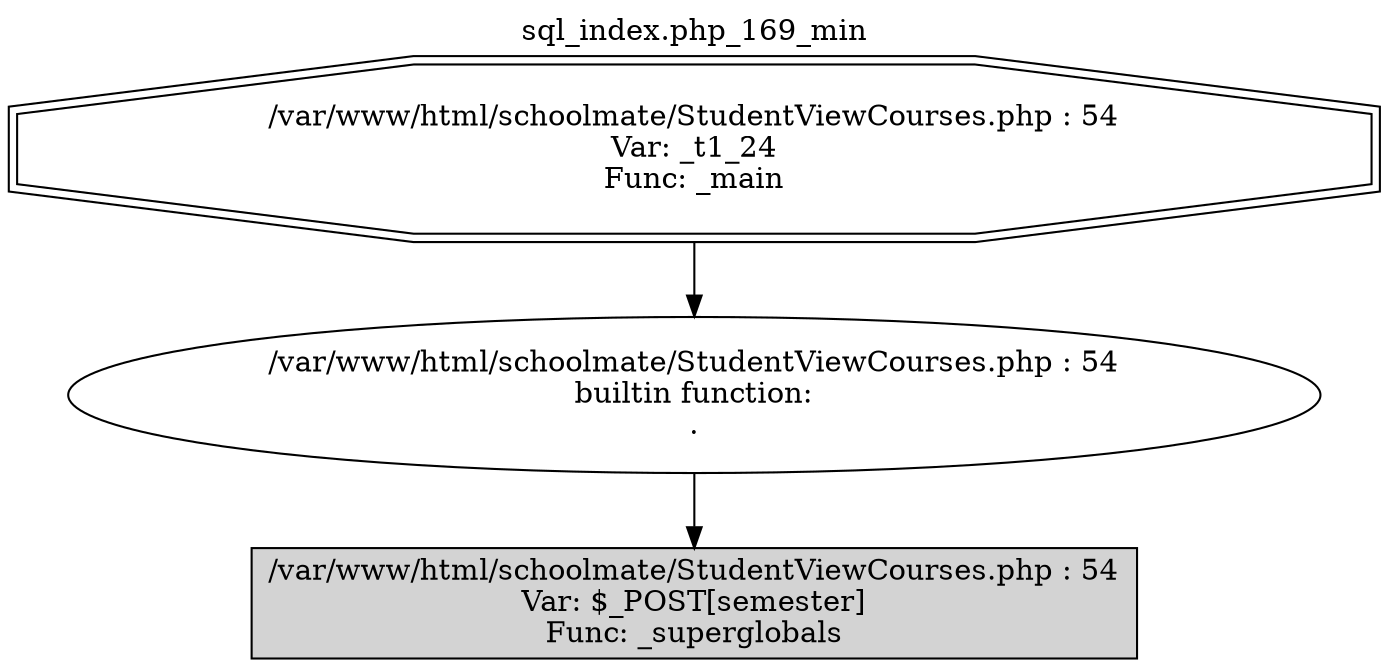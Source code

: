 digraph cfg {
  label="sql_index.php_169_min";
  labelloc=t;
  n1 [shape=doubleoctagon, label="/var/www/html/schoolmate/StudentViewCourses.php : 54\nVar: _t1_24\nFunc: _main\n"];
  n2 [shape=ellipse, label="/var/www/html/schoolmate/StudentViewCourses.php : 54\nbuiltin function:\n.\n"];
  n3 [shape=box, label="/var/www/html/schoolmate/StudentViewCourses.php : 54\nVar: $_POST[semester]\nFunc: _superglobals\n",style=filled];
  n1 -> n2;
  n2 -> n3;
}
